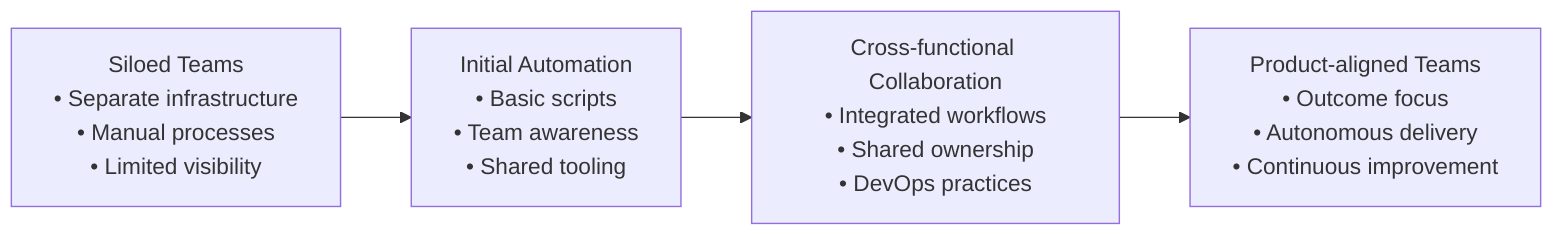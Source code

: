 flowchart LR
    A[Siloed Teams\n• Separate infrastructure\n• Manual processes\n• Limited visibility]:::kv-muted --> B[Initial Automation\n• Basic scripts\n• Team awareness\n• Shared tooling]:::kv-highlight
    B --> C[Cross-functional Collaboration\n• Integrated workflows\n• Shared ownership\n• DevOps practices]:::kv-accent
    C --> D[Product-aligned Teams\n• Outcome focus\n• Autonomous delivery\n• Continuous improvement]:::kv-primary
